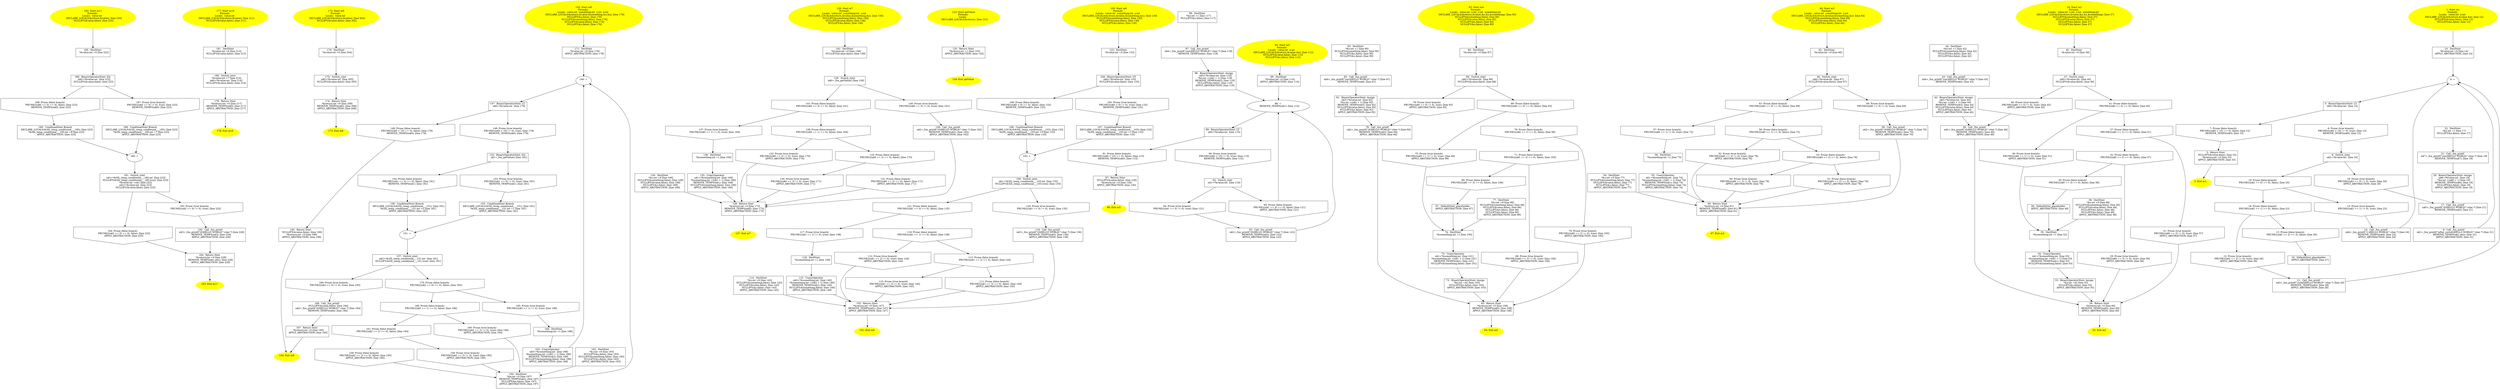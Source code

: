 digraph iCFG {
195 [label="195:  DeclStmt \n   *&value:int =0 [line 222]\n " shape="box"]
	

	 195 -> 186 ;
194 [label="194: Prune (false branch) \n   PRUNE(((n$2 == 0) == 0), false); [line 225]\n  APPLY_ABSTRACTION; [line 225]\n " shape="invhouse"]
	

	 194 -> 184 ;
193 [label="193: Prune (true branch) \n   PRUNE(((n$2 == 0) != 0), true); [line 225]\n " shape="invhouse"]
	

	 193 -> 192 ;
192 [label="192:  Call _fun_printf \n   n$3=_fun_printf(\"(0)HELLO WORLD!\":char *) [line 226]\n  REMOVE_TEMPS(n$3); [line 226]\n  APPLY_ABSTRACTION; [line 226]\n " shape="box"]
	

	 192 -> 184 ;
191 [label="191:  Switch_stmt \n   n$1=*&SIL_temp_conditional___185:int  [line 223]\n  NULLIFY(&SIL_temp_conditional___185,true); [line 223]\n  *&value:int =n$1 [line 223]\n  n$2=*&value:int  [line 223]\n  NULLIFY(&value,false); [line 223]\n " shape="box"]
	

	 191 -> 193 ;
	 191 -> 194 ;
190 [label="190:  ConditinalStmt Branch \n   DECLARE_LOCALS(&SIL_temp_conditional___185); [line 223]\n  *&SIL_temp_conditional___185:int =9 [line 223]\n  APPLY_ABSTRACTION; [line 223]\n " shape="box"]
	

	 190 -> 185 ;
189 [label="189:  ConditinalStmt Branch \n   DECLARE_LOCALS(&SIL_temp_conditional___185); [line 223]\n  *&SIL_temp_conditional___185:int =7 [line 223]\n  APPLY_ABSTRACTION; [line 223]\n " shape="box"]
	

	 189 -> 185 ;
188 [label="188: Prune (false branch) \n   PRUNE(((n$0 == 0) == 0), false); [line 223]\n  REMOVE_TEMPS(n$0); [line 223]\n " shape="invhouse"]
	

	 188 -> 190 ;
187 [label="187: Prune (true branch) \n   PRUNE(((n$0 == 0) != 0), true); [line 223]\n  REMOVE_TEMPS(n$0); [line 223]\n " shape="invhouse"]
	

	 187 -> 189 ;
186 [label="186:  BinaryOperatorStmt: EQ \n   n$0=*&value:int  [line 223]\n  NULLIFY(&value,false); [line 223]\n " shape="box"]
	

	 186 -> 187 ;
	 186 -> 188 ;
185 [label="185: + \n  " ]
	

	 185 -> 191 ;
184 [label="184:  Return Stmt \n   *&return:int =0 [line 228]\n  REMOVE_TEMPS(n$1,n$2); [line 228]\n  APPLY_ABSTRACTION; [line 228]\n " shape="box"]
	

	 184 -> 183 ;
183 [label="183: Exit m11 \n  " color=yellow style=filled]
	

182 [label="182: Start m11\nFormals: \nLocals:  value:int  \n   DECLARE_LOCALS(&return,&value); [line 220]\n  NULLIFY(&value,false); [line 220]\n " color=yellow style=filled]
	

	 182 -> 195 ;
181 [label="181:  DeclStmt \n   *&value:int =0 [line 213]\n  NULLIFY(&value,false); [line 213]\n " shape="box"]
	

	 181 -> 180 ;
180 [label="180:  Switch_stmt \n   *&value:int =7 [line 214]\n  n$0=*&value:int  [line 214]\n  NULLIFY(&value,false); [line 214]\n " shape="box"]
	

	 180 -> 179 ;
179 [label="179:  Return Stmt \n   *&return:int =0 [line 217]\n  REMOVE_TEMPS(n$0); [line 217]\n  APPLY_ABSTRACTION; [line 217]\n " shape="box"]
	

	 179 -> 178 ;
178 [label="178: Exit m10 \n  " color=yellow style=filled]
	

177 [label="177: Start m10\nFormals: \nLocals:  value:int  \n   DECLARE_LOCALS(&return,&value); [line 211]\n  NULLIFY(&value,false); [line 211]\n " color=yellow style=filled]
	

	 177 -> 181 ;
176 [label="176:  DeclStmt \n   *&value:int =0 [line 204]\n " shape="box"]
	

	 176 -> 175 ;
175 [label="175:  Switch_stmt \n   n$0=*&value:int  [line 205]\n  NULLIFY(&value,false); [line 205]\n " shape="box"]
	

	 175 -> 174 ;
174 [label="174:  Return Stmt \n   *&return:int =0 [line 208]\n  REMOVE_TEMPS(n$0); [line 208]\n  APPLY_ABSTRACTION; [line 208]\n " shape="box"]
	

	 174 -> 173 ;
173 [label="173: Exit m9 \n  " color=yellow style=filled]
	

172 [label="172: Start m9\nFormals: \nLocals:  value:int  \n   DECLARE_LOCALS(&return,&value); [line 202]\n  NULLIFY(&value,false); [line 202]\n " color=yellow style=filled]
	

	 172 -> 176 ;
171 [label="171:  DeclStmt \n   *&value:int =0 [line 178]\n  APPLY_ABSTRACTION; [line 178]\n " shape="box"]
	

	 171 -> 146 ;
170 [label="170: Prune (false branch) \n   PRUNE(((n$2 == 0) == 0), false); [line 183]\n " shape="invhouse"]
	

	 170 -> 165 ;
	 170 -> 166 ;
169 [label="169: Prune (true branch) \n   PRUNE(((n$2 == 0) != 0), true); [line 183]\n " shape="invhouse"]
	

	 169 -> 168 ;
168 [label="168:  Call _fun_printf \n   NULLIFY(&value,false); [line 184]\n  n$4=_fun_printf(\"(0)HELLO WORLD!\":char *) [line 184]\n  REMOVE_TEMPS(n$4); [line 184]\n " shape="box"]
	

	 168 -> 167 ;
167 [label="167:  Return Stmt \n   *&return:int =0 [line 185]\n  APPLY_ABSTRACTION; [line 185]\n " shape="box"]
	

	 167 -> 144 ;
166 [label="166: Prune (false branch) \n   PRUNE(((n$2 == 1) == 0), false); [line 186]\n " shape="invhouse"]
	

	 166 -> 160 ;
	 166 -> 161 ;
165 [label="165: Prune (true branch) \n   PRUNE(((n$2 == 1) != 0), true); [line 186]\n " shape="invhouse"]
	

	 165 -> 164 ;
164 [label="164:  DeclStmt \n   *&something:int =1 [line 188]\n " shape="box"]
	

	 164 -> 163 ;
163 [label="163:  UnaryOperator \n   n$3=*&something:int  [line 189]\n  *&something:int =(n$3 + 1) [line 189]\n  REMOVE_TEMPS(n$3); [line 189]\n  NULLIFY(&something,false); [line 189]\n  APPLY_ABSTRACTION; [line 189]\n " shape="box"]
	

	 163 -> 146 ;
162 [label="162:  DeclStmt \n   *&z:int =9 [line 193]\n  NULLIFY(&a,false); [line 193]\n  NULLIFY(&something,false); [line 193]\n  NULLIFY(&z,false); [line 193]\n  APPLY_ABSTRACTION; [line 193]\n " shape="box"]
	

	 162 -> 150 ;
161 [label="161: Prune (false branch) \n   PRUNE(((n$2 == 2) == 0), false); [line 194]\n " shape="invhouse"]
	

	 161 -> 158 ;
	 161 -> 159 ;
160 [label="160: Prune (true branch) \n   PRUNE(((n$2 == 2) != 0), true); [line 194]\n  APPLY_ABSTRACTION; [line 194]\n " shape="invhouse"]
	

	 160 -> 150 ;
159 [label="159: Prune (false branch) \n   PRUNE(((n$2 == 3) == 0), false); [line 195]\n  APPLY_ABSTRACTION; [line 195]\n " shape="invhouse"]
	

	 159 -> 150 ;
158 [label="158: Prune (true branch) \n   PRUNE(((n$2 == 3) != 0), true); [line 195]\n  APPLY_ABSTRACTION; [line 195]\n " shape="invhouse"]
	

	 158 -> 150 ;
157 [label="157:  Switch_stmt \n   n$2=*&SIL_temp_conditional___151:int  [line 181]\n  NULLIFY(&SIL_temp_conditional___151,true); [line 181]\n " shape="box"]
	

	 157 -> 169 ;
	 157 -> 170 ;
156 [label="156:  ConditinalStmt Branch \n   DECLARE_LOCALS(&SIL_temp_conditional___151); [line 181]\n  *&SIL_temp_conditional___151:int =2 [line 181]\n  APPLY_ABSTRACTION; [line 181]\n " shape="box"]
	

	 156 -> 151 ;
155 [label="155:  ConditinalStmt Branch \n   DECLARE_LOCALS(&SIL_temp_conditional___151); [line 181]\n  *&SIL_temp_conditional___151:int =1 [line 181]\n  APPLY_ABSTRACTION; [line 181]\n " shape="box"]
	

	 155 -> 151 ;
154 [label="154: Prune (false branch) \n   PRUNE(((n$1 == 0) == 0), false); [line 181]\n  REMOVE_TEMPS(n$1); [line 181]\n " shape="invhouse"]
	

	 154 -> 156 ;
153 [label="153: Prune (true branch) \n   PRUNE(((n$1 == 0) != 0), true); [line 181]\n  REMOVE_TEMPS(n$1); [line 181]\n " shape="invhouse"]
	

	 153 -> 155 ;
152 [label="152:  BinaryOperatorStmt: EQ \n   n$1=_fun_getValue() [line 181]\n " shape="box"]
	

	 152 -> 153 ;
	 152 -> 154 ;
151 [label="151: + \n  " ]
	

	 151 -> 157 ;
150 [label="150:  DeclStmt \n   *&a:int =0 [line 197]\n  REMOVE_TEMPS(n$2); [line 197]\n  NULLIFY(&a,false); [line 197]\n  APPLY_ABSTRACTION; [line 197]\n " shape="box"]
	

	 150 -> 146 ;
149 [label="149: Prune (false branch) \n   PRUNE(((n$0 < 10) == 0), false); [line 179]\n  REMOVE_TEMPS(n$0); [line 179]\n " shape="invhouse"]
	

	 149 -> 145 ;
148 [label="148: Prune (true branch) \n   PRUNE(((n$0 < 10) != 0), true); [line 179]\n  REMOVE_TEMPS(n$0); [line 179]\n " shape="invhouse"]
	

	 148 -> 152 ;
147 [label="147:  BinaryOperatorStmt: LT \n   n$0=*&value:int  [line 179]\n " shape="box"]
	

	 147 -> 148 ;
	 147 -> 149 ;
146 [label="146: + \n  " ]
	

	 146 -> 147 ;
145 [label="145:  Return Stmt \n   NULLIFY(&value,false); [line 199]\n  *&return:int =0 [line 199]\n  APPLY_ABSTRACTION; [line 199]\n " shape="box"]
	

	 145 -> 144 ;
144 [label="144: Exit m8 \n  " color=yellow style=filled]
	

143 [label="143: Start m8\nFormals: \nLocals:  value:int  something:int  z:int  a:int  \n   DECLARE_LOCALS(&return,&value,&something,&z,&a); [line 176]\n  NULLIFY(&a,false); [line 176]\n  NULLIFY(&something,false); [line 176]\n  NULLIFY(&value,false); [line 176]\n  NULLIFY(&z,false); [line 176]\n " color=yellow style=filled]
	

	 143 -> 171 ;
142 [label="142:  DeclStmt \n   *&value:int =0 [line 158]\n  NULLIFY(&value,false); [line 158]\n " shape="box"]
	

	 142 -> 129 ;
141 [label="141: Prune (false branch) \n   PRUNE(((n$0 == 0) == 0), false); [line 161]\n " shape="invhouse"]
	

	 141 -> 137 ;
	 141 -> 138 ;
140 [label="140: Prune (true branch) \n   PRUNE(((n$0 == 0) != 0), true); [line 161]\n " shape="invhouse"]
	

	 140 -> 139 ;
139 [label="139:  Call _fun_printf \n   n$2=_fun_printf(\"(0)HELLO WORLD!\":char *) [line 162]\n  REMOVE_TEMPS(n$2); [line 162]\n  APPLY_ABSTRACTION; [line 162]\n " shape="box"]
	

	 139 -> 128 ;
138 [label="138: Prune (false branch) \n   PRUNE(((n$0 == 1) == 0), false); [line 164]\n " shape="invhouse"]
	

	 138 -> 132 ;
	 138 -> 133 ;
137 [label="137: Prune (true branch) \n   PRUNE(((n$0 == 1) != 0), true); [line 164]\n " shape="invhouse"]
	

	 137 -> 136 ;
136 [label="136:  DeclStmt \n   *&something:int =1 [line 165]\n " shape="box"]
	

	 136 -> 135 ;
135 [label="135:  UnaryOperator \n   n$1=*&something:int  [line 166]\n  *&something:int =(n$1 + 1) [line 166]\n  REMOVE_TEMPS(n$1); [line 166]\n  NULLIFY(&something,false); [line 166]\n  APPLY_ABSTRACTION; [line 166]\n " shape="box"]
	

	 135 -> 128 ;
134 [label="134:  DeclStmt \n   *&z:int =9 [line 169]\n  NULLIFY(&something,false); [line 169]\n  NULLIFY(&value,false); [line 169]\n  NULLIFY(&z,false); [line 169]\n  APPLY_ABSTRACTION; [line 169]\n " shape="box"]
	

	 134 -> 128 ;
133 [label="133: Prune (false branch) \n   PRUNE(((n$0 == 2) == 0), false); [line 170]\n " shape="invhouse"]
	

	 133 -> 130 ;
	 133 -> 131 ;
132 [label="132: Prune (true branch) \n   PRUNE(((n$0 == 2) != 0), true); [line 170]\n  APPLY_ABSTRACTION; [line 170]\n " shape="invhouse"]
	

	 132 -> 128 ;
131 [label="131: Prune (false branch) \n   PRUNE(((n$0 == 3) == 0), false); [line 171]\n  APPLY_ABSTRACTION; [line 171]\n " shape="invhouse"]
	

	 131 -> 128 ;
130 [label="130: Prune (true branch) \n   PRUNE(((n$0 == 3) != 0), true); [line 171]\n  APPLY_ABSTRACTION; [line 171]\n " shape="invhouse"]
	

	 130 -> 128 ;
129 [label="129:  Switch_stmt \n   n$0=_fun_getValue() [line 159]\n " shape="box"]
	

	 129 -> 140 ;
	 129 -> 141 ;
128 [label="128:  Return Stmt \n   *&return:int =0 [line 173]\n  REMOVE_TEMPS(n$0); [line 173]\n  APPLY_ABSTRACTION; [line 173]\n " shape="box"]
	

	 128 -> 127 ;
127 [label="127: Exit m7 \n  " color=yellow style=filled]
	

126 [label="126: Start m7\nFormals: \nLocals:  value:int  something:int  z:int  \n   DECLARE_LOCALS(&return,&value,&something,&z); [line 156]\n  NULLIFY(&something,false); [line 156]\n  NULLIFY(&value,false); [line 156]\n  NULLIFY(&z,false); [line 156]\n " color=yellow style=filled]
	

	 126 -> 142 ;
125 [label="125:  Return Stmt \n   *&return:int =1 [line 153]\n  APPLY_ABSTRACTION; [line 153]\n " shape="box"]
	

	 125 -> 124 ;
124 [label="124: Exit getValue \n  " color=yellow style=filled]
	

123 [label="123: Start getValue\nFormals: \nLocals:  \n   DECLARE_LOCALS(&return); [line 151]\n " color=yellow style=filled]
	

	 123 -> 125 ;
122 [label="122:  DeclStmt \n   *&value:int =0 [line 132]\n " shape="box"]
	

	 122 -> 104 ;
121 [label="121: Prune (false branch) \n   PRUNE(((n$1 == 0) == 0), false); [line 135]\n " shape="invhouse"]
	

	 121 -> 117 ;
	 121 -> 118 ;
120 [label="120: Prune (true branch) \n   PRUNE(((n$1 == 0) != 0), true); [line 135]\n " shape="invhouse"]
	

	 120 -> 119 ;
119 [label="119:  Call _fun_printf \n   n$3=_fun_printf(\"(0)HELLO WORLD!\":char *) [line 136]\n  REMOVE_TEMPS(n$3); [line 136]\n  APPLY_ABSTRACTION; [line 136]\n " shape="box"]
	

	 119 -> 102 ;
118 [label="118: Prune (false branch) \n   PRUNE(((n$1 == 1) == 0), false); [line 138]\n " shape="invhouse"]
	

	 118 -> 112 ;
	 118 -> 113 ;
117 [label="117: Prune (true branch) \n   PRUNE(((n$1 == 1) != 0), true); [line 138]\n " shape="invhouse"]
	

	 117 -> 116 ;
116 [label="116:  DeclStmt \n   *&something:int =1 [line 139]\n " shape="box"]
	

	 116 -> 115 ;
115 [label="115:  UnaryOperator \n   n$2=*&something:int  [line 140]\n  *&something:int =(n$2 + 1) [line 140]\n  REMOVE_TEMPS(n$2); [line 140]\n  NULLIFY(&something,false); [line 140]\n  APPLY_ABSTRACTION; [line 140]\n " shape="box"]
	

	 115 -> 102 ;
114 [label="114:  DeclStmt \n   *&z:int =9 [line 143]\n  NULLIFY(&something,false); [line 143]\n  NULLIFY(&value,false); [line 143]\n  NULLIFY(&z,false); [line 143]\n  APPLY_ABSTRACTION; [line 143]\n " shape="box"]
	

	 114 -> 102 ;
113 [label="113: Prune (false branch) \n   PRUNE(((n$1 == 2) == 0), false); [line 144]\n " shape="invhouse"]
	

	 113 -> 110 ;
	 113 -> 111 ;
112 [label="112: Prune (true branch) \n   PRUNE(((n$1 == 2) != 0), true); [line 144]\n  APPLY_ABSTRACTION; [line 144]\n " shape="invhouse"]
	

	 112 -> 102 ;
111 [label="111: Prune (false branch) \n   PRUNE(((n$1 == 3) == 0), false); [line 145]\n  APPLY_ABSTRACTION; [line 145]\n " shape="invhouse"]
	

	 111 -> 102 ;
110 [label="110: Prune (true branch) \n   PRUNE(((n$1 == 3) != 0), true); [line 145]\n  APPLY_ABSTRACTION; [line 145]\n " shape="invhouse"]
	

	 110 -> 102 ;
109 [label="109:  Switch_stmt \n   n$1=*&SIL_temp_conditional___103:int  [line 133]\n  NULLIFY(&SIL_temp_conditional___103,true); [line 133]\n " shape="box"]
	

	 109 -> 120 ;
	 109 -> 121 ;
108 [label="108:  ConditinalStmt Branch \n   DECLARE_LOCALS(&SIL_temp_conditional___103); [line 133]\n  *&SIL_temp_conditional___103:int =0 [line 133]\n  APPLY_ABSTRACTION; [line 133]\n " shape="box"]
	

	 108 -> 103 ;
107 [label="107:  ConditinalStmt Branch \n   DECLARE_LOCALS(&SIL_temp_conditional___103); [line 133]\n  *&SIL_temp_conditional___103:int =1 [line 133]\n  APPLY_ABSTRACTION; [line 133]\n " shape="box"]
	

	 107 -> 103 ;
106 [label="106: Prune (false branch) \n   PRUNE(((n$0 > 0) == 0), false); [line 133]\n  REMOVE_TEMPS(n$0); [line 133]\n " shape="invhouse"]
	

	 106 -> 108 ;
105 [label="105: Prune (true branch) \n   PRUNE(((n$0 > 0) != 0), true); [line 133]\n  REMOVE_TEMPS(n$0); [line 133]\n " shape="invhouse"]
	

	 105 -> 107 ;
104 [label="104:  BinaryOperatorStmt: GT \n   n$0=*&value:int  [line 133]\n  NULLIFY(&value,false); [line 133]\n " shape="box"]
	

	 104 -> 105 ;
	 104 -> 106 ;
103 [label="103: + \n  " ]
	

	 103 -> 109 ;
102 [label="102:  Return Stmt \n   *&return:int =0 [line 147]\n  REMOVE_TEMPS(n$1); [line 147]\n  APPLY_ABSTRACTION; [line 147]\n " shape="box"]
	

	 102 -> 101 ;
101 [label="101: Exit m6 \n  " color=yellow style=filled]
	

100 [label="100: Start m6\nFormals: \nLocals:  value:int  something:int  z:int  \n   DECLARE_LOCALS(&return,&value,&something,&z); [line 130]\n  NULLIFY(&something,false); [line 130]\n  NULLIFY(&value,false); [line 130]\n  NULLIFY(&z,false); [line 130]\n " color=yellow style=filled]
	

	 100 -> 122 ;
99 [label="99:  DeclStmt \n   *&value:int =0 [line 114]\n  APPLY_ABSTRACTION; [line 114]\n " shape="box"]
	

	 99 -> 88 ;
98 [label="98:  DeclStmt \n   *&x:int =1 [line 117]\n  NULLIFY(&x,false); [line 117]\n " shape="box"]
	

	 98 -> 97 ;
97 [label="97:  Call _fun_printf \n   n$4=_fun_printf(\"(out)HELLO WORLD!\":char *) [line 118]\n  REMOVE_TEMPS(n$4); [line 118]\n " shape="box"]
	

	 97 -> 96 ;
96 [label="96:  BinaryOperatorStmt: Assign \n   n$3=*&value:int  [line 119]\n  *&x:int =(n$3 + 1) [line 119]\n  REMOVE_TEMPS(n$3); [line 119]\n  NULLIFY(&x,false); [line 119]\n  APPLY_ABSTRACTION; [line 119]\n " shape="box"]
	

	 96 -> 88 ;
95 [label="95: Prune (false branch) \n   PRUNE(((n$1 == 0) == 0), false); [line 121]\n  APPLY_ABSTRACTION; [line 121]\n " shape="invhouse"]
	

	 95 -> 88 ;
94 [label="94: Prune (true branch) \n   PRUNE(((n$1 == 0) != 0), true); [line 121]\n " shape="invhouse"]
	

	 94 -> 93 ;
93 [label="93:  Call _fun_printf \n   n$2=_fun_printf(\"(0)HELLO WORLD!\":char *) [line 122]\n  REMOVE_TEMPS(n$2); [line 122]\n  APPLY_ABSTRACTION; [line 122]\n " shape="box"]
	

	 93 -> 88 ;
92 [label="92:  Switch_stmt \n   n$1=*&value:int  [line 116]\n " shape="box"]
	

	 92 -> 94 ;
	 92 -> 95 ;
91 [label="91: Prune (false branch) \n   PRUNE(((n$0 < 10) == 0), false); [line 115]\n  REMOVE_TEMPS(n$0); [line 115]\n " shape="invhouse"]
	

	 91 -> 87 ;
90 [label="90: Prune (true branch) \n   PRUNE(((n$0 < 10) != 0), true); [line 115]\n  REMOVE_TEMPS(n$0); [line 115]\n " shape="invhouse"]
	

	 90 -> 92 ;
89 [label="89:  BinaryOperatorStmt: LT \n   n$0=*&value:int  [line 115]\n " shape="box"]
	

	 89 -> 90 ;
	 89 -> 91 ;
88 [label="88: + \n   REMOVE_TEMPS(n$1); [line 115]\n " ]
	

	 88 -> 89 ;
87 [label="87:  Return Stmt \n   NULLIFY(&value,false); [line 126]\n  *&return:int =0 [line 126]\n  APPLY_ABSTRACTION; [line 126]\n " shape="box"]
	

	 87 -> 86 ;
86 [label="86: Exit m5 \n  " color=yellow style=filled]
	

85 [label="85: Start m5\nFormals: \nLocals:  value:int  x:int  \n   DECLARE_LOCALS(&return,&value,&x); [line 112]\n  NULLIFY(&value,false); [line 112]\n  NULLIFY(&x,false); [line 112]\n " color=yellow style=filled]
	

	 85 -> 99 ;
84 [label="84:  DeclStmt \n   *&value:int =0 [line 87]\n " shape="box"]
	

	 84 -> 66 ;
83 [label="83:  DeclStmt \n   *&x:int =1 [line 90]\n  NULLIFY(&something,false); [line 90]\n  NULLIFY(&x,false); [line 90]\n  NULLIFY(&z,false); [line 90]\n " shape="box"]
	

	 83 -> 82 ;
82 [label="82:  Call _fun_printf \n   n$4=_fun_printf(\"(out)HELLO WORLD!\":char *) [line 91]\n  REMOVE_TEMPS(n$4); [line 91]\n " shape="box"]
	

	 82 -> 81 ;
81 [label="81:  BinaryOperatorStmt: Assign \n   n$3=*&value:int  [line 92]\n  *&x:int =(n$3 + 1) [line 92]\n  REMOVE_TEMPS(n$3); [line 92]\n  NULLIFY(&value,false); [line 92]\n  NULLIFY(&x,false); [line 92]\n  APPLY_ABSTRACTION; [line 92]\n " shape="box"]
	

	 81 -> 78 ;
80 [label="80: Prune (false branch) \n   PRUNE(((n$0 == 0) == 0), false); [line 93]\n " shape="invhouse"]
	

	 80 -> 75 ;
	 80 -> 76 ;
79 [label="79: Prune (true branch) \n   PRUNE(((n$0 == 0) != 0), true); [line 93]\n  APPLY_ABSTRACTION; [line 93]\n " shape="invhouse"]
	

	 79 -> 78 ;
78 [label="78:  Call _fun_printf \n   n$2=_fun_printf(\"(0)HELLO WORLD!\":char *) [line 94]\n  REMOVE_TEMPS(n$2); [line 94]\n  APPLY_ABSTRACTION; [line 94]\n " shape="box"]
	

	 78 -> 65 ;
77 [label="77:  DeclStmt \n   *&z:int =9 [line 96]\n  NULLIFY(&something,false); [line 96]\n  NULLIFY(&value,false); [line 96]\n  NULLIFY(&x,false); [line 96]\n  NULLIFY(&z,false); [line 96]\n  APPLY_ABSTRACTION; [line 96]\n " shape="box"]
	

	 77 -> 74 ;
76 [label="76: Prune (false branch) \n   PRUNE(((n$0 == 1) == 0), false); [line 99]\n " shape="invhouse"]
	

	 76 -> 70 ;
	 76 -> 71 ;
75 [label="75: Prune (true branch) \n   PRUNE(((n$0 == 1) != 0), true); [line 99]\n  APPLY_ABSTRACTION; [line 99]\n " shape="invhouse"]
	

	 75 -> 74 ;
74 [label="74:  DeclStmt \n   *&something:int =1 [line 100]\n " shape="box"]
	

	 74 -> 73 ;
73 [label="73:  UnaryOperator \n   n$1=*&something:int  [line 101]\n  *&something:int =(n$1 + 1) [line 101]\n  REMOVE_TEMPS(n$1); [line 101]\n  NULLIFY(&something,false); [line 101]\n " shape="box"]
	

	 73 -> 72 ;
72 [label="72:  BinaryOperatorStmt: Assign \n   *&z:int =42 [line 103]\n  NULLIFY(&z,false); [line 103]\n  APPLY_ABSTRACTION; [line 103]\n " shape="box"]
	

	 72 -> 65 ;
71 [label="71: Prune (false branch) \n   PRUNE(((n$0 == 2) == 0), false); [line 105]\n " shape="invhouse"]
	

	 71 -> 68 ;
	 71 -> 69 ;
70 [label="70: Prune (true branch) \n   PRUNE(((n$0 == 2) != 0), true); [line 105]\n  APPLY_ABSTRACTION; [line 105]\n " shape="invhouse"]
	

	 70 -> 65 ;
69 [label="69: Prune (false branch) \n   PRUNE(((n$0 == 3) == 0), false); [line 106]\n " shape="invhouse"]
	

	 69 -> 67 ;
68 [label="68: Prune (true branch) \n   PRUNE(((n$0 == 3) != 0), true); [line 106]\n  APPLY_ABSTRACTION; [line 106]\n " shape="invhouse"]
	

	 68 -> 65 ;
67 [label="67:  DefaultStmt_placeholder \n   APPLY_ABSTRACTION; [line 97]\n " shape="box"]
	

	 67 -> 74 ;
66 [label="66:  Switch_stmt \n   n$0=*&value:int  [line 88]\n  NULLIFY(&value,false); [line 88]\n " shape="box"]
	

	 66 -> 79 ;
	 66 -> 80 ;
65 [label="65:  Return Stmt \n   *&return:int =0 [line 108]\n  REMOVE_TEMPS(n$0); [line 108]\n  APPLY_ABSTRACTION; [line 108]\n " shape="box"]
	

	 65 -> 64 ;
64 [label="64: Exit m4 \n  " color=yellow style=filled]
	

63 [label="63: Start m4\nFormals: \nLocals:  value:int  x:int  z:int  something:int  \n   DECLARE_LOCALS(&return,&value,&x,&z,&something); [line 85]\n  NULLIFY(&something,false); [line 85]\n  NULLIFY(&value,false); [line 85]\n  NULLIFY(&x,false); [line 85]\n  NULLIFY(&z,false); [line 85]\n " color=yellow style=filled]
	

	 63 -> 84 ;
62 [label="62:  DeclStmt \n   *&value:int =0 [line 66]\n " shape="box"]
	

	 62 -> 49 ;
61 [label="61: Prune (false branch) \n   PRUNE(((n$0 == 0) == 0), false); [line 69]\n " shape="invhouse"]
	

	 61 -> 57 ;
	 61 -> 58 ;
60 [label="60: Prune (true branch) \n   PRUNE(((n$0 == 0) != 0), true); [line 69]\n " shape="invhouse"]
	

	 60 -> 59 ;
59 [label="59:  Call _fun_printf \n   n$2=_fun_printf(\"(0)HELLO WORLD!\":char *) [line 70]\n  REMOVE_TEMPS(n$2); [line 70]\n  APPLY_ABSTRACTION; [line 70]\n " shape="box"]
	

	 59 -> 48 ;
58 [label="58: Prune (false branch) \n   PRUNE(((n$0 == 1) == 0), false); [line 72]\n " shape="invhouse"]
	

	 58 -> 52 ;
	 58 -> 53 ;
57 [label="57: Prune (true branch) \n   PRUNE(((n$0 == 1) != 0), true); [line 72]\n " shape="invhouse"]
	

	 57 -> 56 ;
56 [label="56:  DeclStmt \n   *&something:int =1 [line 73]\n " shape="box"]
	

	 56 -> 55 ;
55 [label="55:  UnaryOperator \n   n$1=*&something:int  [line 74]\n  *&something:int =(n$1 + 1) [line 74]\n  REMOVE_TEMPS(n$1); [line 74]\n  NULLIFY(&something,false); [line 74]\n  APPLY_ABSTRACTION; [line 74]\n " shape="box"]
	

	 55 -> 48 ;
54 [label="54:  DeclStmt \n   *&z:int =9 [line 77]\n  NULLIFY(&something,false); [line 77]\n  NULLIFY(&value,false); [line 77]\n  NULLIFY(&z,false); [line 77]\n  APPLY_ABSTRACTION; [line 77]\n " shape="box"]
	

	 54 -> 48 ;
53 [label="53: Prune (false branch) \n   PRUNE(((n$0 == 2) == 0), false); [line 78]\n " shape="invhouse"]
	

	 53 -> 50 ;
	 53 -> 51 ;
52 [label="52: Prune (true branch) \n   PRUNE(((n$0 == 2) != 0), true); [line 78]\n  APPLY_ABSTRACTION; [line 78]\n " shape="invhouse"]
	

	 52 -> 48 ;
51 [label="51: Prune (false branch) \n   PRUNE(((n$0 == 3) == 0), false); [line 79]\n  APPLY_ABSTRACTION; [line 79]\n " shape="invhouse"]
	

	 51 -> 48 ;
50 [label="50: Prune (true branch) \n   PRUNE(((n$0 == 3) != 0), true); [line 79]\n  APPLY_ABSTRACTION; [line 79]\n " shape="invhouse"]
	

	 50 -> 48 ;
49 [label="49:  Switch_stmt \n   n$0=*&value:int  [line 67]\n  NULLIFY(&value,false); [line 67]\n " shape="box"]
	

	 49 -> 60 ;
	 49 -> 61 ;
48 [label="48:  Return Stmt \n   *&return:int =0 [line 81]\n  REMOVE_TEMPS(n$0); [line 81]\n  APPLY_ABSTRACTION; [line 81]\n " shape="box"]
	

	 48 -> 47 ;
47 [label="47: Exit m3 \n  " color=yellow style=filled]
	

46 [label="46: Start m3\nFormals: \nLocals:  value:int  something:int  z:int  \n   DECLARE_LOCALS(&return,&value,&something,&z); [line 64]\n  NULLIFY(&something,false); [line 64]\n  NULLIFY(&value,false); [line 64]\n  NULLIFY(&z,false); [line 64]\n " color=yellow style=filled]
	

	 46 -> 62 ;
45 [label="45:  DeclStmt \n   *&value:int =0 [line 39]\n " shape="box"]
	

	 45 -> 27 ;
44 [label="44:  DeclStmt \n   *&x:int =1 [line 42]\n  NULLIFY(&something,false); [line 42]\n  NULLIFY(&x,false); [line 42]\n  NULLIFY(&z,false); [line 42]\n " shape="box"]
	

	 44 -> 43 ;
43 [label="43:  Call _fun_printf \n   n$4=_fun_printf(\"(out)HELLO WORLD!\":char *) [line 43]\n  REMOVE_TEMPS(n$4); [line 43]\n " shape="box"]
	

	 43 -> 42 ;
42 [label="42:  BinaryOperatorStmt: Assign \n   n$3=*&value:int  [line 44]\n  *&x:int =(n$3 + 1) [line 44]\n  REMOVE_TEMPS(n$3); [line 44]\n  NULLIFY(&value,false); [line 44]\n  NULLIFY(&x,false); [line 44]\n  APPLY_ABSTRACTION; [line 44]\n " shape="box"]
	

	 42 -> 39 ;
41 [label="41: Prune (false branch) \n   PRUNE(((n$0 == 0) == 0), false); [line 45]\n " shape="invhouse"]
	

	 41 -> 36 ;
	 41 -> 37 ;
40 [label="40: Prune (true branch) \n   PRUNE(((n$0 == 0) != 0), true); [line 45]\n  APPLY_ABSTRACTION; [line 45]\n " shape="invhouse"]
	

	 40 -> 39 ;
39 [label="39:  Call _fun_printf \n   n$2=_fun_printf(\"(0)HELLO WORLD!\":char *) [line 46]\n  REMOVE_TEMPS(n$2); [line 46]\n  APPLY_ABSTRACTION; [line 46]\n " shape="box"]
	

	 39 -> 26 ;
38 [label="38:  DeclStmt \n   *&z:int =9 [line 48]\n  NULLIFY(&something,false); [line 48]\n  NULLIFY(&value,false); [line 48]\n  NULLIFY(&x,false); [line 48]\n  NULLIFY(&z,false); [line 48]\n  APPLY_ABSTRACTION; [line 48]\n " shape="box"]
	

	 38 -> 35 ;
37 [label="37: Prune (false branch) \n   PRUNE(((n$0 == 1) == 0), false); [line 51]\n " shape="invhouse"]
	

	 37 -> 31 ;
	 37 -> 32 ;
36 [label="36: Prune (true branch) \n   PRUNE(((n$0 == 1) != 0), true); [line 51]\n  APPLY_ABSTRACTION; [line 51]\n " shape="invhouse"]
	

	 36 -> 35 ;
35 [label="35:  DeclStmt \n   *&something:int =1 [line 52]\n " shape="box"]
	

	 35 -> 34 ;
34 [label="34:  UnaryOperator \n   n$1=*&something:int  [line 53]\n  *&something:int =(n$1 + 1) [line 53]\n  REMOVE_TEMPS(n$1); [line 53]\n  NULLIFY(&something,false); [line 53]\n " shape="box"]
	

	 34 -> 33 ;
33 [label="33:  BinaryOperatorStmt: Assign \n   *&z:int =42 [line 55]\n  NULLIFY(&z,false); [line 55]\n  APPLY_ABSTRACTION; [line 55]\n " shape="box"]
	

	 33 -> 26 ;
32 [label="32: Prune (false branch) \n   PRUNE(((n$0 == 2) == 0), false); [line 57]\n " shape="invhouse"]
	

	 32 -> 29 ;
	 32 -> 30 ;
31 [label="31: Prune (true branch) \n   PRUNE(((n$0 == 2) != 0), true); [line 57]\n  APPLY_ABSTRACTION; [line 57]\n " shape="invhouse"]
	

	 31 -> 26 ;
30 [label="30: Prune (false branch) \n   PRUNE(((n$0 == 3) == 0), false); [line 58]\n " shape="invhouse"]
	

	 30 -> 28 ;
29 [label="29: Prune (true branch) \n   PRUNE(((n$0 == 3) != 0), true); [line 58]\n  APPLY_ABSTRACTION; [line 58]\n " shape="invhouse"]
	

	 29 -> 26 ;
28 [label="28:  DefaultStmt_placeholder \n   APPLY_ABSTRACTION; [line 49]\n " shape="box"]
	

	 28 -> 35 ;
27 [label="27:  Switch_stmt \n   n$0=*&value:int  [line 40]\n  NULLIFY(&value,false); [line 40]\n " shape="box"]
	

	 27 -> 40 ;
	 27 -> 41 ;
26 [label="26:  Return Stmt \n   *&return:int =0 [line 60]\n  REMOVE_TEMPS(n$0); [line 60]\n  APPLY_ABSTRACTION; [line 60]\n " shape="box"]
	

	 26 -> 25 ;
25 [label="25: Exit m2 \n  " color=yellow style=filled]
	

24 [label="24: Start m2\nFormals: \nLocals:  value:int  x:int  z:int  something:int  \n   DECLARE_LOCALS(&return,&value,&x,&z,&something); [line 37]\n  NULLIFY(&something,false); [line 37]\n  NULLIFY(&value,false); [line 37]\n  NULLIFY(&x,false); [line 37]\n  NULLIFY(&z,false); [line 37]\n " color=yellow style=filled]
	

	 24 -> 45 ;
23 [label="23:  DeclStmt \n   *&value:int =0 [line 14]\n  APPLY_ABSTRACTION; [line 14]\n " shape="box"]
	

	 23 -> 4 ;
22 [label="22:  DeclStmt \n   *&x:int =1 [line 17]\n  NULLIFY(&x,false); [line 17]\n " shape="box"]
	

	 22 -> 21 ;
21 [label="21:  Call _fun_printf \n   n$7=_fun_printf(\"(out)HELLO WORLD!\":char *) [line 18]\n  REMOVE_TEMPS(n$7); [line 18]\n " shape="box"]
	

	 21 -> 20 ;
20 [label="20:  BinaryOperatorStmt: Assign \n   n$6=*&value:int  [line 19]\n  *&x:int =(n$6 + 1) [line 19]\n  REMOVE_TEMPS(n$6); [line 19]\n  NULLIFY(&x,false); [line 19]\n  APPLY_ABSTRACTION; [line 19]\n " shape="box"]
	

	 20 -> 17 ;
19 [label="19: Prune (false branch) \n   PRUNE(((n$2 == 0) == 0), false); [line 20]\n " shape="invhouse"]
	

	 19 -> 15 ;
	 19 -> 16 ;
18 [label="18: Prune (true branch) \n   PRUNE(((n$2 == 0) != 0), true); [line 20]\n  APPLY_ABSTRACTION; [line 20]\n " shape="invhouse"]
	

	 18 -> 17 ;
17 [label="17:  Call _fun_printf \n   n$5=_fun_printf(\"(0)HELLO WORLD!\":char *) [line 21]\n  REMOVE_TEMPS(n$5); [line 21]\n " shape="box"]
	

	 17 -> 8 ;
16 [label="16: Prune (false branch) \n   PRUNE(((n$2 == 1) == 0), false); [line 23]\n " shape="invhouse"]
	

	 16 -> 12 ;
	 16 -> 13 ;
15 [label="15: Prune (true branch) \n   PRUNE(((n$2 == 1) != 0), true); [line 23]\n " shape="invhouse"]
	

	 15 -> 14 ;
14 [label="14:  Call _fun_printf \n   n$4=_fun_printf(\"(1)HELLO WORLD!\":char *) [line 24]\n  REMOVE_TEMPS(n$4); [line 24]\n  APPLY_ABSTRACTION; [line 24]\n " shape="box"]
	

	 14 -> 4 ;
13 [label="13: Prune (false branch) \n   PRUNE(((n$2 == 2) == 0), false); [line 26]\n " shape="invhouse"]
	

	 13 -> 10 ;
12 [label="12: Prune (true branch) \n   PRUNE(((n$2 == 2) != 0), true); [line 26]\n  APPLY_ABSTRACTION; [line 26]\n " shape="invhouse"]
	

	 12 -> 11 ;
11 [label="11:  Call _fun_printf \n   n$3=_fun_printf(\"(2/def)HELLO WORLD!\":char *) [line 28]\n  REMOVE_TEMPS(n$3); [line 28]\n  APPLY_ABSTRACTION; [line 28]\n " shape="box"]
	

	 11 -> 4 ;
10 [label="10:  DefaultStmt_placeholder \n   APPLY_ABSTRACTION; [line 27]\n " shape="box"]
	

	 10 -> 11 ;
9 [label="9:  Switch_stmt \n   n$2=*&value:int  [line 16]\n " shape="box"]
	

	 9 -> 18 ;
	 9 -> 19 ;
8 [label="8:  Call _fun_printf \n   n$1=_fun_printf(\"(after_switch)HELLO WORLD!\":char *) [line 31]\n  REMOVE_TEMPS(n$1,n$2); [line 31]\n  APPLY_ABSTRACTION; [line 31]\n " shape="box"]
	

	 8 -> 4 ;
7 [label="7: Prune (false branch) \n   PRUNE(((n$0 < 10) == 0), false); [line 15]\n  REMOVE_TEMPS(n$0); [line 15]\n " shape="invhouse"]
	

	 7 -> 3 ;
6 [label="6: Prune (true branch) \n   PRUNE(((n$0 < 10) != 0), true); [line 15]\n  REMOVE_TEMPS(n$0); [line 15]\n " shape="invhouse"]
	

	 6 -> 9 ;
5 [label="5:  BinaryOperatorStmt: LT \n   n$0=*&value:int  [line 15]\n " shape="box"]
	

	 5 -> 6 ;
	 5 -> 7 ;
4 [label="4: + \n  " ]
	

	 4 -> 5 ;
3 [label="3:  Return Stmt \n   NULLIFY(&value,false); [line 33]\n  *&return:int =0 [line 33]\n  APPLY_ABSTRACTION; [line 33]\n " shape="box"]
	

	 3 -> 2 ;
2 [label="2: Exit m1 \n  " color=yellow style=filled]
	

1 [label="1: Start m1\nFormals: \nLocals:  value:int  x:int  \n   DECLARE_LOCALS(&return,&value,&x); [line 12]\n  NULLIFY(&value,false); [line 12]\n  NULLIFY(&x,false); [line 12]\n " color=yellow style=filled]
	

	 1 -> 23 ;
}
